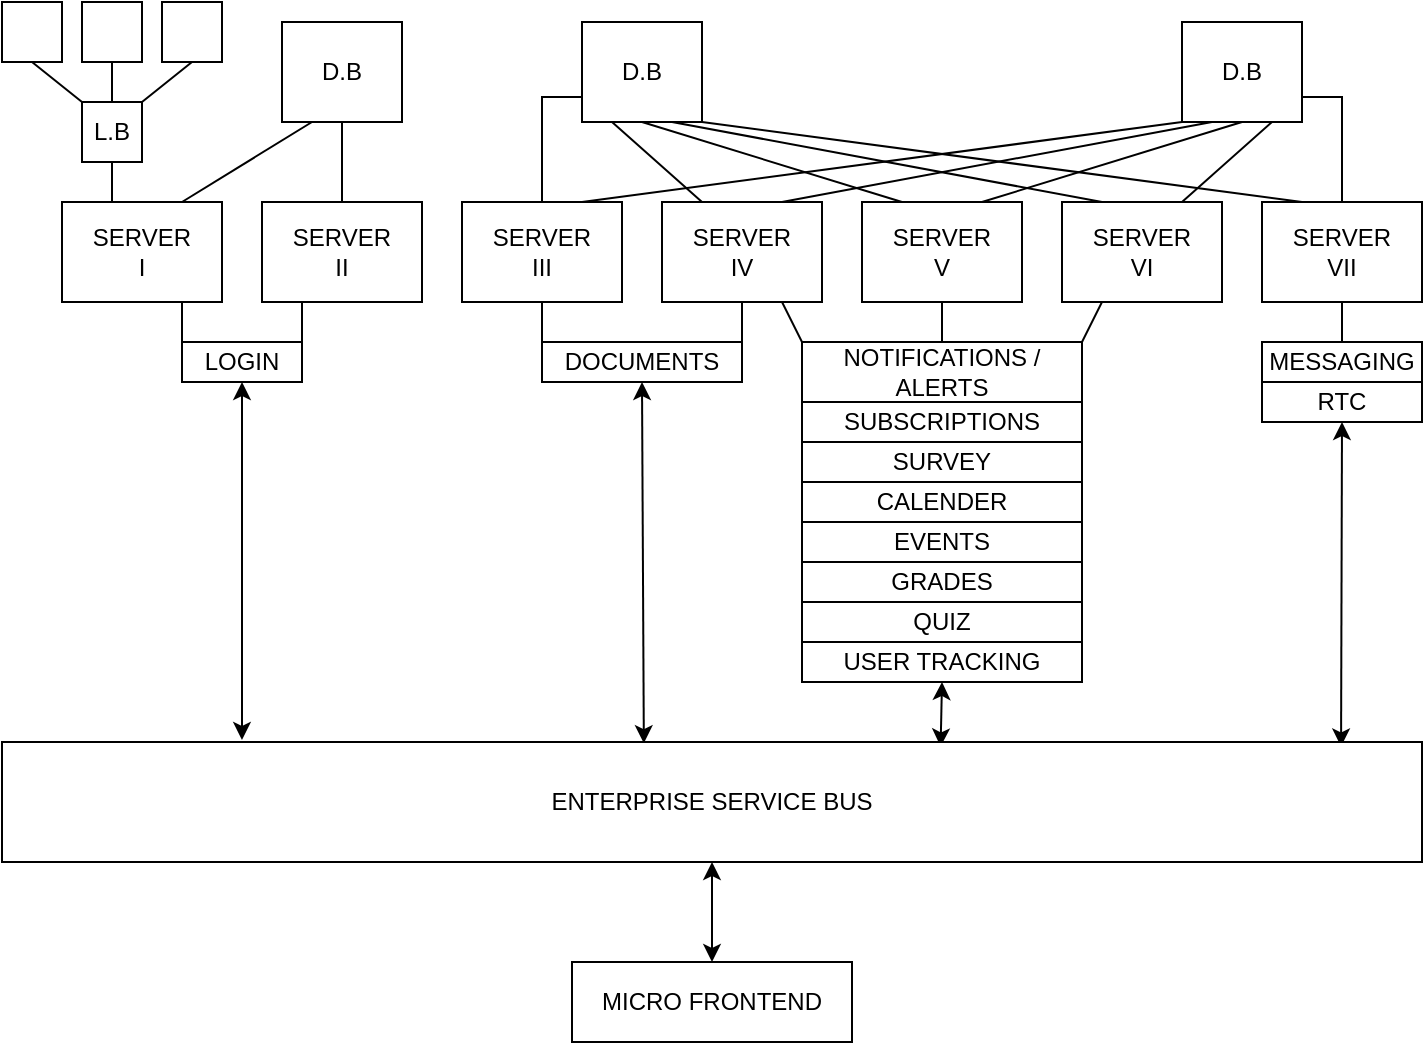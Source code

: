 <mxfile version="20.8.10" type="device"><diagram name="Page-1" id="YDthX2ClbHphTscy1InH"><mxGraphModel dx="1050" dy="541" grid="1" gridSize="10" guides="1" tooltips="1" connect="1" arrows="1" fold="1" page="1" pageScale="1" pageWidth="850" pageHeight="1100" math="0" shadow="0"><root><mxCell id="0"/><mxCell id="1" parent="0"/><mxCell id="dKJlZnN4vxDlCo4ml76z-18" style="edgeStyle=orthogonalEdgeStyle;rounded=0;orthogonalLoop=1;jettySize=auto;html=1;exitX=0.25;exitY=0;exitDx=0;exitDy=0;entryX=0.5;entryY=1;entryDx=0;entryDy=0;endArrow=none;endFill=0;" edge="1" parent="1" source="dKJlZnN4vxDlCo4ml76z-1" target="dKJlZnN4vxDlCo4ml76z-8"><mxGeometry relative="1" as="geometry"/></mxCell><mxCell id="dKJlZnN4vxDlCo4ml76z-22" style="rounded=0;orthogonalLoop=1;jettySize=auto;html=1;exitX=0.75;exitY=0;exitDx=0;exitDy=0;entryX=0.25;entryY=1;entryDx=0;entryDy=0;endArrow=none;endFill=0;" edge="1" parent="1" source="dKJlZnN4vxDlCo4ml76z-1" target="dKJlZnN4vxDlCo4ml76z-19"><mxGeometry relative="1" as="geometry"/></mxCell><mxCell id="dKJlZnN4vxDlCo4ml76z-1" value="SERVER&lt;br&gt;I" style="rounded=0;whiteSpace=wrap;html=1;" vertex="1" parent="1"><mxGeometry x="80" y="140" width="80" height="50" as="geometry"/></mxCell><mxCell id="dKJlZnN4vxDlCo4ml76z-20" style="rounded=0;orthogonalLoop=1;jettySize=auto;html=1;exitX=0.5;exitY=0;exitDx=0;exitDy=0;endArrow=none;endFill=0;" edge="1" parent="1" source="dKJlZnN4vxDlCo4ml76z-2" target="dKJlZnN4vxDlCo4ml76z-19"><mxGeometry relative="1" as="geometry"/></mxCell><mxCell id="dKJlZnN4vxDlCo4ml76z-2" value="SERVER&lt;br&gt;II" style="rounded=0;whiteSpace=wrap;html=1;" vertex="1" parent="1"><mxGeometry x="180" y="140" width="80" height="50" as="geometry"/></mxCell><mxCell id="dKJlZnN4vxDlCo4ml76z-25" style="edgeStyle=orthogonalEdgeStyle;rounded=0;orthogonalLoop=1;jettySize=auto;html=1;exitX=0.5;exitY=0;exitDx=0;exitDy=0;entryX=0;entryY=0.75;entryDx=0;entryDy=0;endArrow=none;endFill=0;" edge="1" parent="1" source="dKJlZnN4vxDlCo4ml76z-3" target="dKJlZnN4vxDlCo4ml76z-23"><mxGeometry relative="1" as="geometry"/></mxCell><mxCell id="dKJlZnN4vxDlCo4ml76z-30" style="rounded=0;orthogonalLoop=1;jettySize=auto;html=1;exitX=0.75;exitY=0;exitDx=0;exitDy=0;entryX=0;entryY=1;entryDx=0;entryDy=0;endArrow=none;endFill=0;" edge="1" parent="1" source="dKJlZnN4vxDlCo4ml76z-3" target="dKJlZnN4vxDlCo4ml76z-24"><mxGeometry relative="1" as="geometry"/></mxCell><mxCell id="dKJlZnN4vxDlCo4ml76z-3" value="SERVER&lt;br&gt;III" style="rounded=0;whiteSpace=wrap;html=1;" vertex="1" parent="1"><mxGeometry x="280" y="140" width="80" height="50" as="geometry"/></mxCell><mxCell id="dKJlZnN4vxDlCo4ml76z-29" style="rounded=0;orthogonalLoop=1;jettySize=auto;html=1;exitX=0.75;exitY=0;exitDx=0;exitDy=0;entryX=0.25;entryY=1;entryDx=0;entryDy=0;endArrow=none;endFill=0;" edge="1" parent="1" source="dKJlZnN4vxDlCo4ml76z-4" target="dKJlZnN4vxDlCo4ml76z-24"><mxGeometry relative="1" as="geometry"/></mxCell><mxCell id="dKJlZnN4vxDlCo4ml76z-31" style="rounded=0;orthogonalLoop=1;jettySize=auto;html=1;exitX=0.25;exitY=0;exitDx=0;exitDy=0;entryX=0.25;entryY=1;entryDx=0;entryDy=0;endArrow=none;endFill=0;" edge="1" parent="1" source="dKJlZnN4vxDlCo4ml76z-4" target="dKJlZnN4vxDlCo4ml76z-23"><mxGeometry relative="1" as="geometry"/></mxCell><mxCell id="dKJlZnN4vxDlCo4ml76z-4" value="SERVER&lt;br&gt;IV" style="rounded=0;whiteSpace=wrap;html=1;" vertex="1" parent="1"><mxGeometry x="380" y="140" width="80" height="50" as="geometry"/></mxCell><mxCell id="dKJlZnN4vxDlCo4ml76z-28" style="rounded=0;orthogonalLoop=1;jettySize=auto;html=1;exitX=0.75;exitY=0;exitDx=0;exitDy=0;entryX=0.5;entryY=1;entryDx=0;entryDy=0;endArrow=none;endFill=0;" edge="1" parent="1" source="dKJlZnN4vxDlCo4ml76z-5" target="dKJlZnN4vxDlCo4ml76z-24"><mxGeometry relative="1" as="geometry"/></mxCell><mxCell id="dKJlZnN4vxDlCo4ml76z-32" style="rounded=0;orthogonalLoop=1;jettySize=auto;html=1;exitX=0.25;exitY=0;exitDx=0;exitDy=0;entryX=0.5;entryY=1;entryDx=0;entryDy=0;endArrow=none;endFill=0;" edge="1" parent="1" source="dKJlZnN4vxDlCo4ml76z-5" target="dKJlZnN4vxDlCo4ml76z-23"><mxGeometry relative="1" as="geometry"/></mxCell><mxCell id="dKJlZnN4vxDlCo4ml76z-5" value="SERVER&lt;br&gt;V" style="rounded=0;whiteSpace=wrap;html=1;" vertex="1" parent="1"><mxGeometry x="480" y="140" width="80" height="50" as="geometry"/></mxCell><mxCell id="dKJlZnN4vxDlCo4ml76z-27" style="rounded=0;orthogonalLoop=1;jettySize=auto;html=1;exitX=0.75;exitY=0;exitDx=0;exitDy=0;entryX=0.75;entryY=1;entryDx=0;entryDy=0;endArrow=none;endFill=0;" edge="1" parent="1" source="dKJlZnN4vxDlCo4ml76z-6" target="dKJlZnN4vxDlCo4ml76z-24"><mxGeometry relative="1" as="geometry"/></mxCell><mxCell id="dKJlZnN4vxDlCo4ml76z-33" style="rounded=0;orthogonalLoop=1;jettySize=auto;html=1;exitX=0.25;exitY=0;exitDx=0;exitDy=0;entryX=0.75;entryY=1;entryDx=0;entryDy=0;endArrow=none;endFill=0;" edge="1" parent="1" source="dKJlZnN4vxDlCo4ml76z-6" target="dKJlZnN4vxDlCo4ml76z-23"><mxGeometry relative="1" as="geometry"/></mxCell><mxCell id="dKJlZnN4vxDlCo4ml76z-6" value="SERVER&lt;br&gt;VI" style="rounded=0;whiteSpace=wrap;html=1;" vertex="1" parent="1"><mxGeometry x="580" y="140" width="80" height="50" as="geometry"/></mxCell><mxCell id="dKJlZnN4vxDlCo4ml76z-26" style="rounded=0;orthogonalLoop=1;jettySize=auto;html=1;exitX=0.5;exitY=0;exitDx=0;exitDy=0;entryX=1;entryY=0.75;entryDx=0;entryDy=0;edgeStyle=orthogonalEdgeStyle;endArrow=none;endFill=0;" edge="1" parent="1" source="dKJlZnN4vxDlCo4ml76z-7" target="dKJlZnN4vxDlCo4ml76z-24"><mxGeometry relative="1" as="geometry"/></mxCell><mxCell id="dKJlZnN4vxDlCo4ml76z-34" style="rounded=0;orthogonalLoop=1;jettySize=auto;html=1;exitX=0.25;exitY=0;exitDx=0;exitDy=0;entryX=1;entryY=1;entryDx=0;entryDy=0;endArrow=none;endFill=0;" edge="1" parent="1" source="dKJlZnN4vxDlCo4ml76z-7" target="dKJlZnN4vxDlCo4ml76z-23"><mxGeometry relative="1" as="geometry"/></mxCell><mxCell id="dKJlZnN4vxDlCo4ml76z-7" value="SERVER&lt;br&gt;VII" style="rounded=0;whiteSpace=wrap;html=1;" vertex="1" parent="1"><mxGeometry x="680" y="140" width="80" height="50" as="geometry"/></mxCell><mxCell id="dKJlZnN4vxDlCo4ml76z-14" style="edgeStyle=orthogonalEdgeStyle;rounded=0;orthogonalLoop=1;jettySize=auto;html=1;exitX=0.5;exitY=0;exitDx=0;exitDy=0;entryX=0.5;entryY=1;entryDx=0;entryDy=0;endArrow=none;endFill=0;" edge="1" parent="1" source="dKJlZnN4vxDlCo4ml76z-8" target="dKJlZnN4vxDlCo4ml76z-10"><mxGeometry relative="1" as="geometry"/></mxCell><mxCell id="dKJlZnN4vxDlCo4ml76z-16" style="rounded=0;orthogonalLoop=1;jettySize=auto;html=1;exitX=1;exitY=0;exitDx=0;exitDy=0;entryX=0.5;entryY=1;entryDx=0;entryDy=0;endArrow=none;endFill=0;" edge="1" parent="1" source="dKJlZnN4vxDlCo4ml76z-8" target="dKJlZnN4vxDlCo4ml76z-12"><mxGeometry relative="1" as="geometry"/></mxCell><mxCell id="dKJlZnN4vxDlCo4ml76z-17" style="rounded=0;orthogonalLoop=1;jettySize=auto;html=1;exitX=0;exitY=0;exitDx=0;exitDy=0;entryX=0.5;entryY=1;entryDx=0;entryDy=0;endArrow=none;endFill=0;" edge="1" parent="1" source="dKJlZnN4vxDlCo4ml76z-8" target="dKJlZnN4vxDlCo4ml76z-11"><mxGeometry relative="1" as="geometry"/></mxCell><mxCell id="dKJlZnN4vxDlCo4ml76z-8" value="L.B" style="rounded=0;whiteSpace=wrap;html=1;" vertex="1" parent="1"><mxGeometry x="90" y="90" width="30" height="30" as="geometry"/></mxCell><mxCell id="dKJlZnN4vxDlCo4ml76z-10" value="" style="rounded=0;whiteSpace=wrap;html=1;" vertex="1" parent="1"><mxGeometry x="90" y="40" width="30" height="30" as="geometry"/></mxCell><mxCell id="dKJlZnN4vxDlCo4ml76z-11" value="" style="rounded=0;whiteSpace=wrap;html=1;" vertex="1" parent="1"><mxGeometry x="50" y="40" width="30" height="30" as="geometry"/></mxCell><mxCell id="dKJlZnN4vxDlCo4ml76z-12" value="" style="rounded=0;whiteSpace=wrap;html=1;" vertex="1" parent="1"><mxGeometry x="130" y="40" width="30" height="30" as="geometry"/></mxCell><mxCell id="dKJlZnN4vxDlCo4ml76z-19" value="D.B" style="rounded=0;whiteSpace=wrap;html=1;" vertex="1" parent="1"><mxGeometry x="190" y="50" width="60" height="50" as="geometry"/></mxCell><mxCell id="dKJlZnN4vxDlCo4ml76z-23" value="D.B" style="rounded=0;whiteSpace=wrap;html=1;" vertex="1" parent="1"><mxGeometry x="340" y="50" width="60" height="50" as="geometry"/></mxCell><mxCell id="dKJlZnN4vxDlCo4ml76z-24" value="D.B" style="rounded=0;whiteSpace=wrap;html=1;" vertex="1" parent="1"><mxGeometry x="640" y="50" width="60" height="50" as="geometry"/></mxCell><mxCell id="dKJlZnN4vxDlCo4ml76z-36" style="edgeStyle=none;rounded=0;orthogonalLoop=1;jettySize=auto;html=1;exitX=0;exitY=0;exitDx=0;exitDy=0;entryX=0.75;entryY=1;entryDx=0;entryDy=0;endArrow=none;endFill=0;" edge="1" parent="1" source="dKJlZnN4vxDlCo4ml76z-35" target="dKJlZnN4vxDlCo4ml76z-1"><mxGeometry relative="1" as="geometry"/></mxCell><mxCell id="dKJlZnN4vxDlCo4ml76z-37" style="edgeStyle=none;rounded=0;orthogonalLoop=1;jettySize=auto;html=1;exitX=1;exitY=0;exitDx=0;exitDy=0;entryX=0.25;entryY=1;entryDx=0;entryDy=0;endArrow=none;endFill=0;" edge="1" parent="1" source="dKJlZnN4vxDlCo4ml76z-35" target="dKJlZnN4vxDlCo4ml76z-2"><mxGeometry relative="1" as="geometry"/></mxCell><mxCell id="dKJlZnN4vxDlCo4ml76z-62" style="edgeStyle=none;rounded=0;orthogonalLoop=1;jettySize=auto;html=1;exitX=0.5;exitY=1;exitDx=0;exitDy=0;entryX=0.169;entryY=-0.017;entryDx=0;entryDy=0;entryPerimeter=0;startArrow=classic;startFill=1;endArrow=classic;endFill=1;" edge="1" parent="1" source="dKJlZnN4vxDlCo4ml76z-35" target="dKJlZnN4vxDlCo4ml76z-56"><mxGeometry relative="1" as="geometry"/></mxCell><mxCell id="dKJlZnN4vxDlCo4ml76z-35" value="LOGIN" style="rounded=0;whiteSpace=wrap;html=1;" vertex="1" parent="1"><mxGeometry x="140" y="210" width="60" height="20" as="geometry"/></mxCell><mxCell id="dKJlZnN4vxDlCo4ml76z-39" style="edgeStyle=none;rounded=0;orthogonalLoop=1;jettySize=auto;html=1;exitX=0;exitY=0;exitDx=0;exitDy=0;entryX=0.5;entryY=1;entryDx=0;entryDy=0;endArrow=none;endFill=0;" edge="1" parent="1" source="dKJlZnN4vxDlCo4ml76z-38" target="dKJlZnN4vxDlCo4ml76z-3"><mxGeometry relative="1" as="geometry"/></mxCell><mxCell id="dKJlZnN4vxDlCo4ml76z-40" style="edgeStyle=none;rounded=0;orthogonalLoop=1;jettySize=auto;html=1;exitX=1;exitY=0;exitDx=0;exitDy=0;entryX=0.5;entryY=1;entryDx=0;entryDy=0;endArrow=none;endFill=0;" edge="1" parent="1" source="dKJlZnN4vxDlCo4ml76z-38" target="dKJlZnN4vxDlCo4ml76z-4"><mxGeometry relative="1" as="geometry"/></mxCell><mxCell id="dKJlZnN4vxDlCo4ml76z-58" style="edgeStyle=none;rounded=0;orthogonalLoop=1;jettySize=auto;html=1;exitX=0.5;exitY=1;exitDx=0;exitDy=0;entryX=0.452;entryY=0.01;entryDx=0;entryDy=0;entryPerimeter=0;startArrow=classic;startFill=1;endArrow=classic;endFill=1;" edge="1" parent="1" source="dKJlZnN4vxDlCo4ml76z-38" target="dKJlZnN4vxDlCo4ml76z-56"><mxGeometry relative="1" as="geometry"/></mxCell><mxCell id="dKJlZnN4vxDlCo4ml76z-38" value="DOCUMENTS" style="rounded=0;whiteSpace=wrap;html=1;" vertex="1" parent="1"><mxGeometry x="320" y="210" width="100" height="20" as="geometry"/></mxCell><mxCell id="dKJlZnN4vxDlCo4ml76z-49" style="edgeStyle=none;rounded=0;orthogonalLoop=1;jettySize=auto;html=1;exitX=1;exitY=0;exitDx=0;exitDy=0;endArrow=none;endFill=0;" edge="1" parent="1" source="dKJlZnN4vxDlCo4ml76z-41"><mxGeometry relative="1" as="geometry"><mxPoint x="600" y="190" as="targetPoint"/></mxGeometry></mxCell><mxCell id="dKJlZnN4vxDlCo4ml76z-50" style="edgeStyle=none;rounded=0;orthogonalLoop=1;jettySize=auto;html=1;exitX=0.5;exitY=0;exitDx=0;exitDy=0;entryX=0.5;entryY=1;entryDx=0;entryDy=0;endArrow=none;endFill=0;" edge="1" parent="1" source="dKJlZnN4vxDlCo4ml76z-41" target="dKJlZnN4vxDlCo4ml76z-5"><mxGeometry relative="1" as="geometry"/></mxCell><mxCell id="dKJlZnN4vxDlCo4ml76z-51" style="edgeStyle=none;rounded=0;orthogonalLoop=1;jettySize=auto;html=1;exitX=0;exitY=0;exitDx=0;exitDy=0;entryX=0.75;entryY=1;entryDx=0;entryDy=0;endArrow=none;endFill=0;" edge="1" parent="1" source="dKJlZnN4vxDlCo4ml76z-41" target="dKJlZnN4vxDlCo4ml76z-4"><mxGeometry relative="1" as="geometry"/></mxCell><mxCell id="dKJlZnN4vxDlCo4ml76z-41" value="NOTIFICATIONS /&lt;br&gt;ALERTS" style="rounded=0;whiteSpace=wrap;html=1;" vertex="1" parent="1"><mxGeometry x="450" y="210" width="140" height="30" as="geometry"/></mxCell><mxCell id="dKJlZnN4vxDlCo4ml76z-42" value="SUBSCRIPTIONS" style="rounded=0;whiteSpace=wrap;html=1;" vertex="1" parent="1"><mxGeometry x="450" y="240" width="140" height="20" as="geometry"/></mxCell><mxCell id="dKJlZnN4vxDlCo4ml76z-43" value="SURVEY" style="rounded=0;whiteSpace=wrap;html=1;" vertex="1" parent="1"><mxGeometry x="450" y="260" width="140" height="20" as="geometry"/></mxCell><mxCell id="dKJlZnN4vxDlCo4ml76z-44" value="CALENDER" style="rounded=0;whiteSpace=wrap;html=1;" vertex="1" parent="1"><mxGeometry x="450" y="280" width="140" height="20" as="geometry"/></mxCell><mxCell id="dKJlZnN4vxDlCo4ml76z-45" value="EVENTS" style="rounded=0;whiteSpace=wrap;html=1;" vertex="1" parent="1"><mxGeometry x="450" y="300" width="140" height="20" as="geometry"/></mxCell><mxCell id="dKJlZnN4vxDlCo4ml76z-46" value="GRADES" style="rounded=0;whiteSpace=wrap;html=1;" vertex="1" parent="1"><mxGeometry x="450" y="320" width="140" height="20" as="geometry"/></mxCell><mxCell id="dKJlZnN4vxDlCo4ml76z-47" value="QUIZ" style="rounded=0;whiteSpace=wrap;html=1;" vertex="1" parent="1"><mxGeometry x="450" y="340" width="140" height="20" as="geometry"/></mxCell><mxCell id="dKJlZnN4vxDlCo4ml76z-59" style="edgeStyle=none;rounded=0;orthogonalLoop=1;jettySize=auto;html=1;exitX=0.5;exitY=1;exitDx=0;exitDy=0;entryX=0.661;entryY=0.037;entryDx=0;entryDy=0;entryPerimeter=0;startArrow=classic;startFill=1;endArrow=classic;endFill=1;" edge="1" parent="1" source="dKJlZnN4vxDlCo4ml76z-48" target="dKJlZnN4vxDlCo4ml76z-56"><mxGeometry relative="1" as="geometry"/></mxCell><mxCell id="dKJlZnN4vxDlCo4ml76z-48" value="USER TRACKING" style="rounded=0;whiteSpace=wrap;html=1;" vertex="1" parent="1"><mxGeometry x="450" y="360" width="140" height="20" as="geometry"/></mxCell><mxCell id="dKJlZnN4vxDlCo4ml76z-55" style="edgeStyle=none;rounded=0;orthogonalLoop=1;jettySize=auto;html=1;exitX=0.5;exitY=0;exitDx=0;exitDy=0;entryX=0.5;entryY=1;entryDx=0;entryDy=0;endArrow=none;endFill=0;" edge="1" parent="1" source="dKJlZnN4vxDlCo4ml76z-53" target="dKJlZnN4vxDlCo4ml76z-7"><mxGeometry relative="1" as="geometry"/></mxCell><mxCell id="dKJlZnN4vxDlCo4ml76z-53" value="MESSAGING" style="rounded=0;whiteSpace=wrap;html=1;" vertex="1" parent="1"><mxGeometry x="680" y="210" width="80" height="20" as="geometry"/></mxCell><mxCell id="dKJlZnN4vxDlCo4ml76z-61" style="edgeStyle=none;rounded=0;orthogonalLoop=1;jettySize=auto;html=1;exitX=0.5;exitY=1;exitDx=0;exitDy=0;entryX=0.943;entryY=0.037;entryDx=0;entryDy=0;entryPerimeter=0;startArrow=classic;startFill=1;endArrow=classic;endFill=1;" edge="1" parent="1" source="dKJlZnN4vxDlCo4ml76z-54" target="dKJlZnN4vxDlCo4ml76z-56"><mxGeometry relative="1" as="geometry"/></mxCell><mxCell id="dKJlZnN4vxDlCo4ml76z-54" value="RTC" style="rounded=0;whiteSpace=wrap;html=1;" vertex="1" parent="1"><mxGeometry x="680" y="230" width="80" height="20" as="geometry"/></mxCell><mxCell id="dKJlZnN4vxDlCo4ml76z-56" value="ENTERPRISE SERVICE BUS" style="rounded=0;whiteSpace=wrap;html=1;" vertex="1" parent="1"><mxGeometry x="50" y="410" width="710" height="60" as="geometry"/></mxCell><mxCell id="dKJlZnN4vxDlCo4ml76z-64" style="edgeStyle=none;rounded=0;orthogonalLoop=1;jettySize=auto;html=1;exitX=0.5;exitY=0;exitDx=0;exitDy=0;entryX=0.5;entryY=1;entryDx=0;entryDy=0;startArrow=classic;startFill=1;endArrow=classic;endFill=1;" edge="1" parent="1" source="dKJlZnN4vxDlCo4ml76z-63" target="dKJlZnN4vxDlCo4ml76z-56"><mxGeometry relative="1" as="geometry"/></mxCell><mxCell id="dKJlZnN4vxDlCo4ml76z-63" value="MICRO FRONTEND" style="rounded=0;whiteSpace=wrap;html=1;" vertex="1" parent="1"><mxGeometry x="335" y="520" width="140" height="40" as="geometry"/></mxCell></root></mxGraphModel></diagram></mxfile>